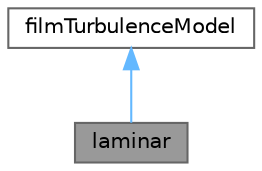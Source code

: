 digraph "laminar"
{
 // LATEX_PDF_SIZE
  bgcolor="transparent";
  edge [fontname=Helvetica,fontsize=10,labelfontname=Helvetica,labelfontsize=10];
  node [fontname=Helvetica,fontsize=10,shape=box,height=0.2,width=0.4];
  Node1 [id="Node000001",label="laminar",height=0.2,width=0.4,color="gray40", fillcolor="grey60", style="filled", fontcolor="black",tooltip="Film laminar turbulence model."];
  Node2 -> Node1 [id="edge1_Node000001_Node000002",dir="back",color="steelblue1",style="solid",tooltip=" "];
  Node2 [id="Node000002",label="filmTurbulenceModel",height=0.2,width=0.4,color="gray40", fillcolor="white", style="filled",URL="$classFoam_1_1regionModels_1_1areaSurfaceFilmModels_1_1filmTurbulenceModel.html",tooltip="Base class for film turbulence models."];
}
